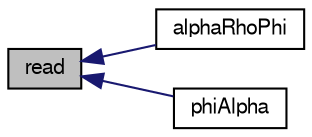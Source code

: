 digraph "read"
{
  bgcolor="transparent";
  edge [fontname="FreeSans",fontsize="10",labelfontname="FreeSans",labelfontsize="10"];
  node [fontname="FreeSans",fontsize="10",shape=record];
  rankdir="LR";
  Node146 [label="read",height=0.2,width=0.4,color="black", fillcolor="grey75", style="filled", fontcolor="black"];
  Node146 -> Node147 [dir="back",color="midnightblue",fontsize="10",style="solid",fontname="FreeSans"];
  Node147 [label="alphaRhoPhi",height=0.2,width=0.4,color="black",URL="$a31934.html#ac84568157c5a273492634b3211bf990d",tooltip="Return non-const access to the mass flux of the phase. "];
  Node146 -> Node148 [dir="back",color="midnightblue",fontsize="10",style="solid",fontname="FreeSans"];
  Node148 [label="phiAlpha",height=0.2,width=0.4,color="black",URL="$a31934.html#a0a7ebd3430efea3d10536879a624dca9"];
}
